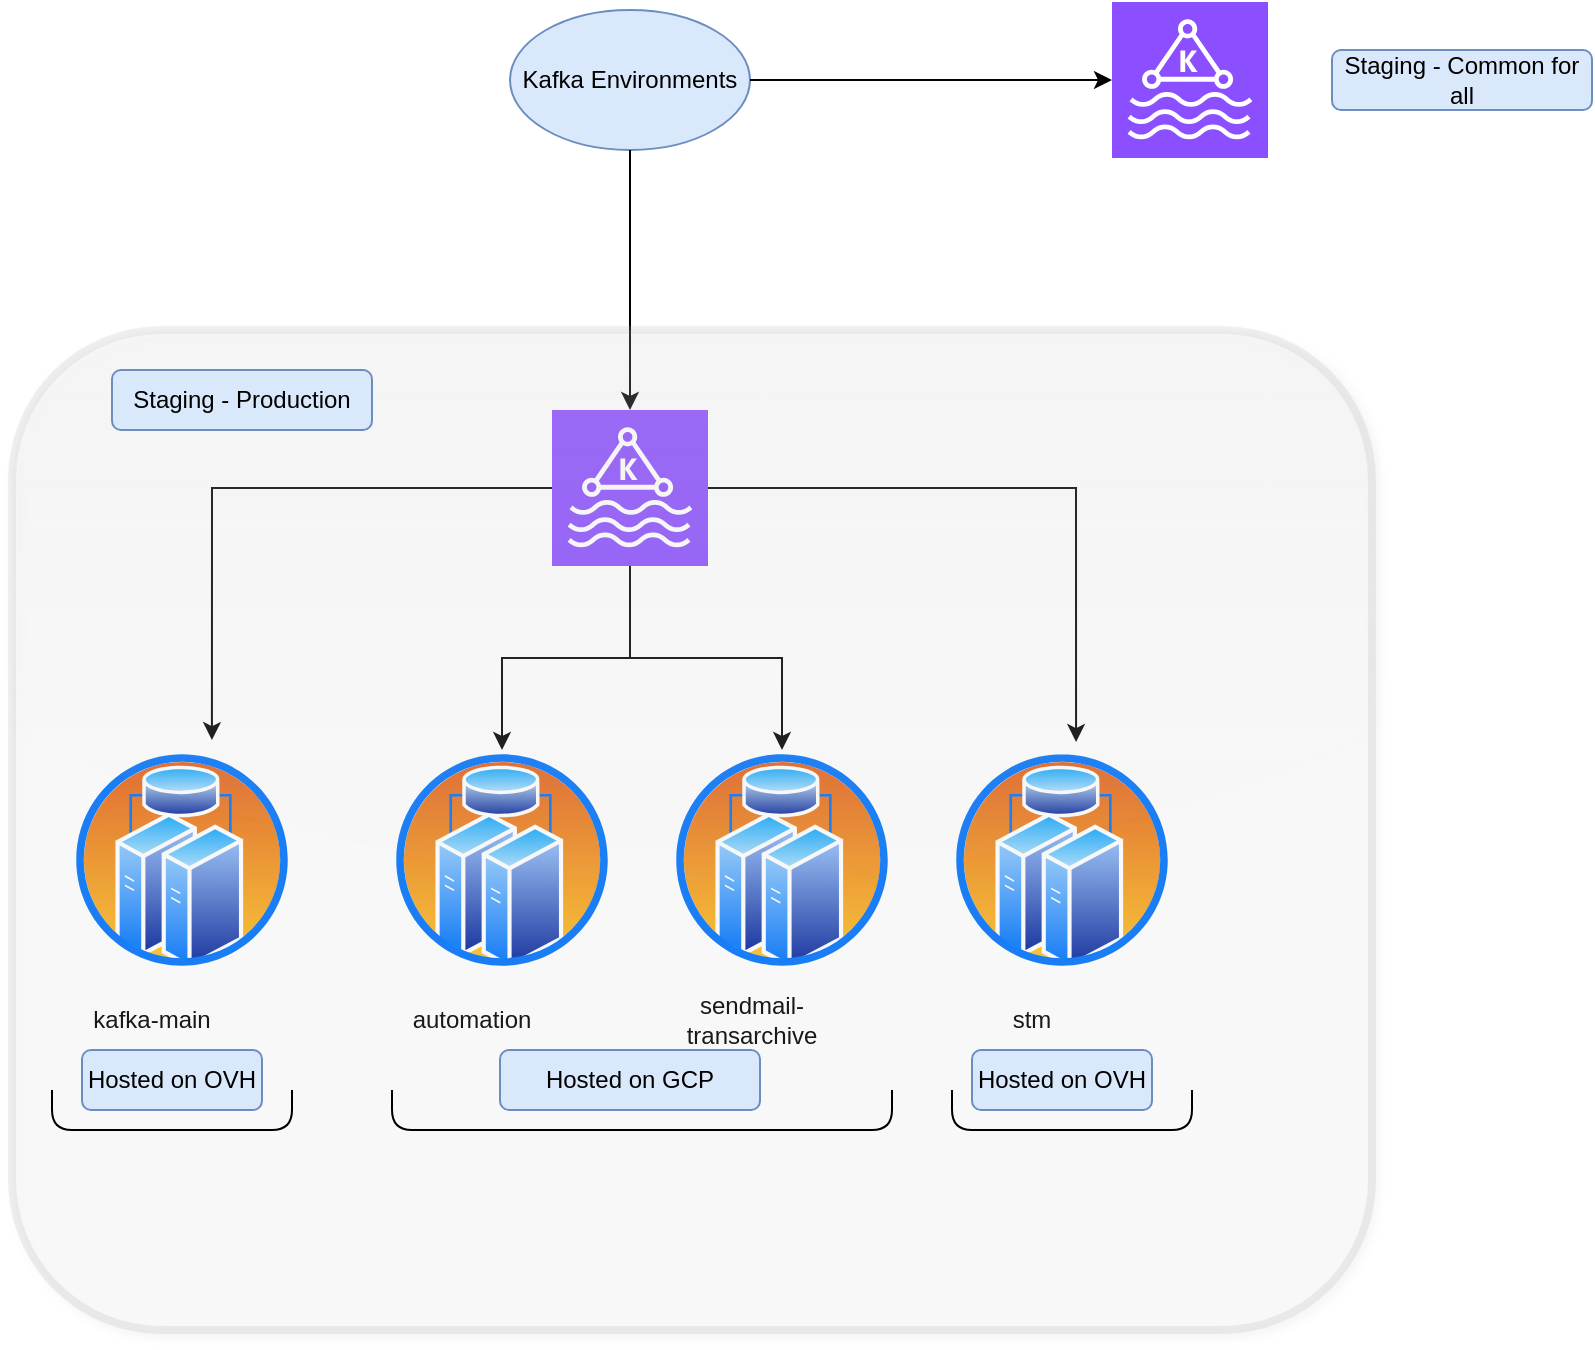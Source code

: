 <mxfile version="23.0.2" type="github">
  <diagram name="Page-1" id="N5_7dIzfm9vI_upbAULi">
    <mxGraphModel dx="1434" dy="1930" grid="1" gridSize="10" guides="1" tooltips="1" connect="1" arrows="1" fold="1" page="1" pageScale="1" pageWidth="827" pageHeight="1169" math="0" shadow="0">
      <root>
        <mxCell id="0" />
        <mxCell id="1" parent="0" />
        <mxCell id="FLn_YwVGMpNuXglEpiZ--1" value="" style="image;aspect=fixed;perimeter=ellipsePerimeter;html=1;align=center;shadow=0;dashed=0;spacingTop=3;image=img/lib/active_directory/cluster_server.svg;labelBorderColor=none;" vertex="1" parent="1">
          <mxGeometry x="40" y="200" width="110" height="110" as="geometry" />
        </mxCell>
        <mxCell id="FLn_YwVGMpNuXglEpiZ--2" value="" style="image;aspect=fixed;perimeter=ellipsePerimeter;html=1;align=center;shadow=0;dashed=0;spacingTop=3;image=img/lib/active_directory/cluster_server.svg;labelBorderColor=none;" vertex="1" parent="1">
          <mxGeometry x="200" y="200" width="110" height="110" as="geometry" />
        </mxCell>
        <mxCell id="FLn_YwVGMpNuXglEpiZ--3" value="" style="image;aspect=fixed;perimeter=ellipsePerimeter;html=1;align=center;shadow=0;dashed=0;spacingTop=3;image=img/lib/active_directory/cluster_server.svg;labelBorderColor=none;" vertex="1" parent="1">
          <mxGeometry x="340" y="200" width="110" height="110" as="geometry" />
        </mxCell>
        <mxCell id="FLn_YwVGMpNuXglEpiZ--4" value="" style="image;aspect=fixed;perimeter=ellipsePerimeter;html=1;align=center;shadow=0;dashed=0;spacingTop=3;image=img/lib/active_directory/cluster_server.svg;labelBorderColor=none;" vertex="1" parent="1">
          <mxGeometry x="480" y="200" width="110" height="110" as="geometry" />
        </mxCell>
        <mxCell id="FLn_YwVGMpNuXglEpiZ--9" style="edgeStyle=orthogonalEdgeStyle;rounded=0;orthogonalLoop=1;jettySize=auto;html=1;entryX=0.5;entryY=0;entryDx=0;entryDy=0;labelBorderColor=none;" edge="1" parent="1" source="FLn_YwVGMpNuXglEpiZ--6" target="FLn_YwVGMpNuXglEpiZ--2">
          <mxGeometry relative="1" as="geometry" />
        </mxCell>
        <mxCell id="FLn_YwVGMpNuXglEpiZ--10" style="edgeStyle=orthogonalEdgeStyle;rounded=0;orthogonalLoop=1;jettySize=auto;html=1;entryX=0.5;entryY=0;entryDx=0;entryDy=0;labelBorderColor=none;" edge="1" parent="1" source="FLn_YwVGMpNuXglEpiZ--6" target="FLn_YwVGMpNuXglEpiZ--3">
          <mxGeometry relative="1" as="geometry" />
        </mxCell>
        <mxCell id="FLn_YwVGMpNuXglEpiZ--6" value="" style="sketch=0;points=[[0,0,0],[0.25,0,0],[0.5,0,0],[0.75,0,0],[1,0,0],[0,1,0],[0.25,1,0],[0.5,1,0],[0.75,1,0],[1,1,0],[0,0.25,0],[0,0.5,0],[0,0.75,0],[1,0.25,0],[1,0.5,0],[1,0.75,0]];outlineConnect=0;fontColor=#232F3E;fillColor=#8C4FFF;strokeColor=#ffffff;dashed=0;verticalLabelPosition=bottom;verticalAlign=top;align=center;html=1;fontSize=12;fontStyle=0;aspect=fixed;shape=mxgraph.aws4.resourceIcon;resIcon=mxgraph.aws4.managed_streaming_for_kafka;labelBorderColor=none;" vertex="1" parent="1">
          <mxGeometry x="280" y="30" width="78" height="78" as="geometry" />
        </mxCell>
        <mxCell id="FLn_YwVGMpNuXglEpiZ--7" style="edgeStyle=orthogonalEdgeStyle;rounded=0;orthogonalLoop=1;jettySize=auto;html=1;entryX=0.636;entryY=-0.045;entryDx=0;entryDy=0;entryPerimeter=0;labelBorderColor=none;" edge="1" parent="1" source="FLn_YwVGMpNuXglEpiZ--6" target="FLn_YwVGMpNuXglEpiZ--1">
          <mxGeometry relative="1" as="geometry" />
        </mxCell>
        <mxCell id="FLn_YwVGMpNuXglEpiZ--8" style="edgeStyle=orthogonalEdgeStyle;rounded=0;orthogonalLoop=1;jettySize=auto;html=1;entryX=0.564;entryY=-0.036;entryDx=0;entryDy=0;entryPerimeter=0;labelBorderColor=none;" edge="1" parent="1" source="FLn_YwVGMpNuXglEpiZ--6" target="FLn_YwVGMpNuXglEpiZ--4">
          <mxGeometry relative="1" as="geometry" />
        </mxCell>
        <mxCell id="FLn_YwVGMpNuXglEpiZ--11" value="kafka-main" style="text;html=1;strokeColor=none;fillColor=none;align=center;verticalAlign=middle;whiteSpace=wrap;rounded=0;labelBorderColor=none;" vertex="1" parent="1">
          <mxGeometry x="40" y="320" width="80" height="30" as="geometry" />
        </mxCell>
        <mxCell id="FLn_YwVGMpNuXglEpiZ--12" value="automation" style="text;html=1;strokeColor=none;fillColor=none;align=center;verticalAlign=middle;whiteSpace=wrap;rounded=0;labelBorderColor=none;" vertex="1" parent="1">
          <mxGeometry x="200" y="320" width="80" height="30" as="geometry" />
        </mxCell>
        <mxCell id="FLn_YwVGMpNuXglEpiZ--13" value="sendmail-transarchive" style="text;html=1;strokeColor=none;fillColor=none;align=center;verticalAlign=middle;whiteSpace=wrap;rounded=0;labelBorderColor=none;" vertex="1" parent="1">
          <mxGeometry x="340" y="320" width="80" height="30" as="geometry" />
        </mxCell>
        <mxCell id="FLn_YwVGMpNuXglEpiZ--14" value="stm" style="text;html=1;strokeColor=none;fillColor=none;align=center;verticalAlign=middle;whiteSpace=wrap;rounded=0;labelBorderColor=none;" vertex="1" parent="1">
          <mxGeometry x="480" y="320" width="80" height="30" as="geometry" />
        </mxCell>
        <mxCell id="FLn_YwVGMpNuXglEpiZ--16" value="Kafka Environments" style="ellipse;whiteSpace=wrap;html=1;fillColor=#dae8fc;strokeColor=#6c8ebf;" vertex="1" parent="1">
          <mxGeometry x="259" y="-170" width="120" height="70" as="geometry" />
        </mxCell>
        <mxCell id="FLn_YwVGMpNuXglEpiZ--17" style="edgeStyle=orthogonalEdgeStyle;rounded=0;orthogonalLoop=1;jettySize=auto;html=1;entryX=0.5;entryY=0;entryDx=0;entryDy=0;entryPerimeter=0;" edge="1" parent="1" source="FLn_YwVGMpNuXglEpiZ--16" target="FLn_YwVGMpNuXglEpiZ--6">
          <mxGeometry relative="1" as="geometry" />
        </mxCell>
        <mxCell id="FLn_YwVGMpNuXglEpiZ--18" value="" style="sketch=0;points=[[0,0,0],[0.25,0,0],[0.5,0,0],[0.75,0,0],[1,0,0],[0,1,0],[0.25,1,0],[0.5,1,0],[0.75,1,0],[1,1,0],[0,0.25,0],[0,0.5,0],[0,0.75,0],[1,0.25,0],[1,0.5,0],[1,0.75,0]];outlineConnect=0;fontColor=#232F3E;fillColor=#8C4FFF;strokeColor=#ffffff;dashed=0;verticalLabelPosition=bottom;verticalAlign=top;align=center;html=1;fontSize=12;fontStyle=0;aspect=fixed;shape=mxgraph.aws4.resourceIcon;resIcon=mxgraph.aws4.managed_streaming_for_kafka;" vertex="1" parent="1">
          <mxGeometry x="560" y="-174" width="78" height="78" as="geometry" />
        </mxCell>
        <mxCell id="FLn_YwVGMpNuXglEpiZ--19" style="edgeStyle=orthogonalEdgeStyle;rounded=0;orthogonalLoop=1;jettySize=auto;html=1;entryX=0;entryY=0.5;entryDx=0;entryDy=0;entryPerimeter=0;" edge="1" parent="1" source="FLn_YwVGMpNuXglEpiZ--16" target="FLn_YwVGMpNuXglEpiZ--18">
          <mxGeometry relative="1" as="geometry" />
        </mxCell>
        <mxCell id="FLn_YwVGMpNuXglEpiZ--20" value="Staging - Common for all" style="text;html=1;strokeColor=#6c8ebf;fillColor=#dae8fc;align=center;verticalAlign=middle;whiteSpace=wrap;rounded=1;glass=0;" vertex="1" parent="1">
          <mxGeometry x="670" y="-150" width="130" height="30" as="geometry" />
        </mxCell>
        <mxCell id="FLn_YwVGMpNuXglEpiZ--22" value="" style="rounded=1;whiteSpace=wrap;html=1;shadow=1;glass=1;opacity=10;fillColor=#f5f5f5;strokeColor=#666666;fontColor=#333333;strokeWidth=4;perimeterSpacing=5;" vertex="1" parent="1">
          <mxGeometry x="10" y="-10" width="680" height="500" as="geometry" />
        </mxCell>
        <mxCell id="FLn_YwVGMpNuXglEpiZ--23" value="Staging - Production" style="text;html=1;strokeColor=#6c8ebf;fillColor=#dae8fc;align=center;verticalAlign=middle;whiteSpace=wrap;rounded=1;" vertex="1" parent="1">
          <mxGeometry x="60" y="10" width="130" height="30" as="geometry" />
        </mxCell>
        <mxCell id="FLn_YwVGMpNuXglEpiZ--24" value="" style="shape=curlyBracket;whiteSpace=wrap;html=1;rounded=1;labelPosition=left;verticalLabelPosition=middle;align=right;verticalAlign=middle;size=0;direction=north;" vertex="1" parent="1">
          <mxGeometry x="200" y="370" width="250" height="20" as="geometry" />
        </mxCell>
        <mxCell id="FLn_YwVGMpNuXglEpiZ--25" value="Hosted on GCP" style="text;html=1;strokeColor=#6c8ebf;fillColor=#dae8fc;align=center;verticalAlign=middle;whiteSpace=wrap;rounded=1;" vertex="1" parent="1">
          <mxGeometry x="254" y="350" width="130" height="30" as="geometry" />
        </mxCell>
        <mxCell id="FLn_YwVGMpNuXglEpiZ--26" value="" style="shape=curlyBracket;whiteSpace=wrap;html=1;rounded=1;labelPosition=left;verticalLabelPosition=middle;align=right;verticalAlign=middle;size=0;direction=north;" vertex="1" parent="1">
          <mxGeometry x="30" y="370" width="120" height="20" as="geometry" />
        </mxCell>
        <mxCell id="FLn_YwVGMpNuXglEpiZ--27" value="Hosted on OVH" style="text;html=1;strokeColor=#6c8ebf;fillColor=#dae8fc;align=center;verticalAlign=middle;whiteSpace=wrap;rounded=1;" vertex="1" parent="1">
          <mxGeometry x="45" y="350" width="90" height="30" as="geometry" />
        </mxCell>
        <mxCell id="FLn_YwVGMpNuXglEpiZ--28" value="" style="shape=curlyBracket;whiteSpace=wrap;html=1;rounded=1;labelPosition=left;verticalLabelPosition=middle;align=right;verticalAlign=middle;size=0;direction=north;" vertex="1" parent="1">
          <mxGeometry x="480" y="370" width="120" height="20" as="geometry" />
        </mxCell>
        <mxCell id="FLn_YwVGMpNuXglEpiZ--29" value="Hosted on OVH" style="text;html=1;strokeColor=#6c8ebf;fillColor=#dae8fc;align=center;verticalAlign=middle;whiteSpace=wrap;rounded=1;" vertex="1" parent="1">
          <mxGeometry x="490" y="350" width="90" height="30" as="geometry" />
        </mxCell>
      </root>
    </mxGraphModel>
  </diagram>
</mxfile>
